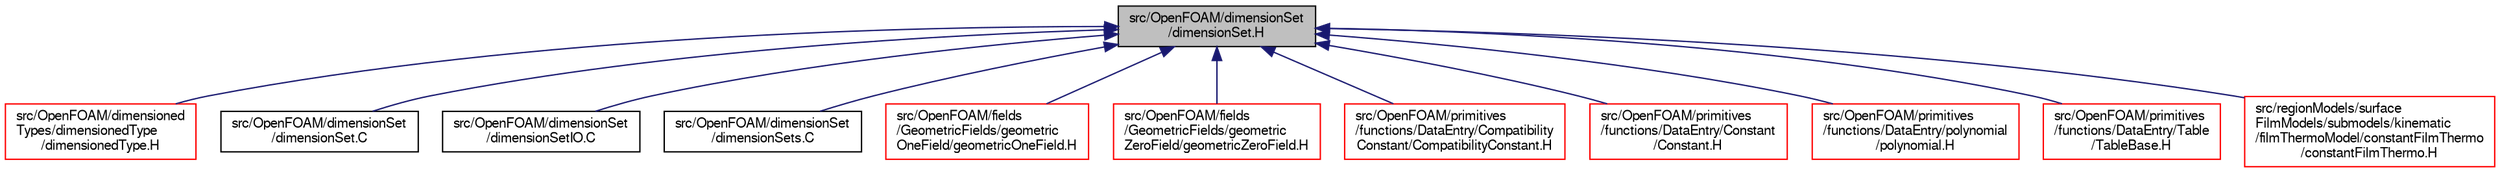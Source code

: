 digraph "src/OpenFOAM/dimensionSet/dimensionSet.H"
{
  bgcolor="transparent";
  edge [fontname="FreeSans",fontsize="10",labelfontname="FreeSans",labelfontsize="10"];
  node [fontname="FreeSans",fontsize="10",shape=record];
  Node95 [label="src/OpenFOAM/dimensionSet\l/dimensionSet.H",height=0.2,width=0.4,color="black", fillcolor="grey75", style="filled", fontcolor="black"];
  Node95 -> Node96 [dir="back",color="midnightblue",fontsize="10",style="solid",fontname="FreeSans"];
  Node96 [label="src/OpenFOAM/dimensioned\lTypes/dimensionedType\l/dimensionedType.H",height=0.2,width=0.4,color="red",URL="$a09374.html"];
  Node95 -> Node2248 [dir="back",color="midnightblue",fontsize="10",style="solid",fontname="FreeSans"];
  Node2248 [label="src/OpenFOAM/dimensionSet\l/dimensionSet.C",height=0.2,width=0.4,color="black",URL="$a09383.html"];
  Node95 -> Node2249 [dir="back",color="midnightblue",fontsize="10",style="solid",fontname="FreeSans"];
  Node2249 [label="src/OpenFOAM/dimensionSet\l/dimensionSetIO.C",height=0.2,width=0.4,color="black",URL="$a09389.html"];
  Node95 -> Node2250 [dir="back",color="midnightblue",fontsize="10",style="solid",fontname="FreeSans"];
  Node2250 [label="src/OpenFOAM/dimensionSet\l/dimensionSets.C",height=0.2,width=0.4,color="black",URL="$a09392.html"];
  Node95 -> Node3029 [dir="back",color="midnightblue",fontsize="10",style="solid",fontname="FreeSans"];
  Node3029 [label="src/OpenFOAM/fields\l/GeometricFields/geometric\lOneField/geometricOneField.H",height=0.2,width=0.4,color="red",URL="$a09842.html"];
  Node95 -> Node3035 [dir="back",color="midnightblue",fontsize="10",style="solid",fontname="FreeSans"];
  Node3035 [label="src/OpenFOAM/fields\l/GeometricFields/geometric\lZeroField/geometricZeroField.H",height=0.2,width=0.4,color="red",URL="$a09872.html"];
  Node95 -> Node3004 [dir="back",color="midnightblue",fontsize="10",style="solid",fontname="FreeSans"];
  Node3004 [label="src/OpenFOAM/primitives\l/functions/DataEntry/Compatibility\lConstant/CompatibilityConstant.H",height=0.2,width=0.4,color="red",URL="$a12215.html"];
  Node95 -> Node3008 [dir="back",color="midnightblue",fontsize="10",style="solid",fontname="FreeSans"];
  Node3008 [label="src/OpenFOAM/primitives\l/functions/DataEntry/Constant\l/Constant.H",height=0.2,width=0.4,color="red",URL="$a12224.html"];
  Node95 -> Node3016 [dir="back",color="midnightblue",fontsize="10",style="solid",fontname="FreeSans"];
  Node3016 [label="src/OpenFOAM/primitives\l/functions/DataEntry/polynomial\l/polynomial.H",height=0.2,width=0.4,color="red",URL="$a12260.html"];
  Node95 -> Node3022 [dir="back",color="midnightblue",fontsize="10",style="solid",fontname="FreeSans"];
  Node3022 [label="src/OpenFOAM/primitives\l/functions/DataEntry/Table\l/TableBase.H",height=0.2,width=0.4,color="red",URL="$a12275.html"];
  Node95 -> Node1746 [dir="back",color="midnightblue",fontsize="10",style="solid",fontname="FreeSans"];
  Node1746 [label="src/regionModels/surface\lFilmModels/submodels/kinematic\l/filmThermoModel/constantFilmThermo\l/constantFilmThermo.H",height=0.2,width=0.4,color="red",URL="$a14204.html"];
}
